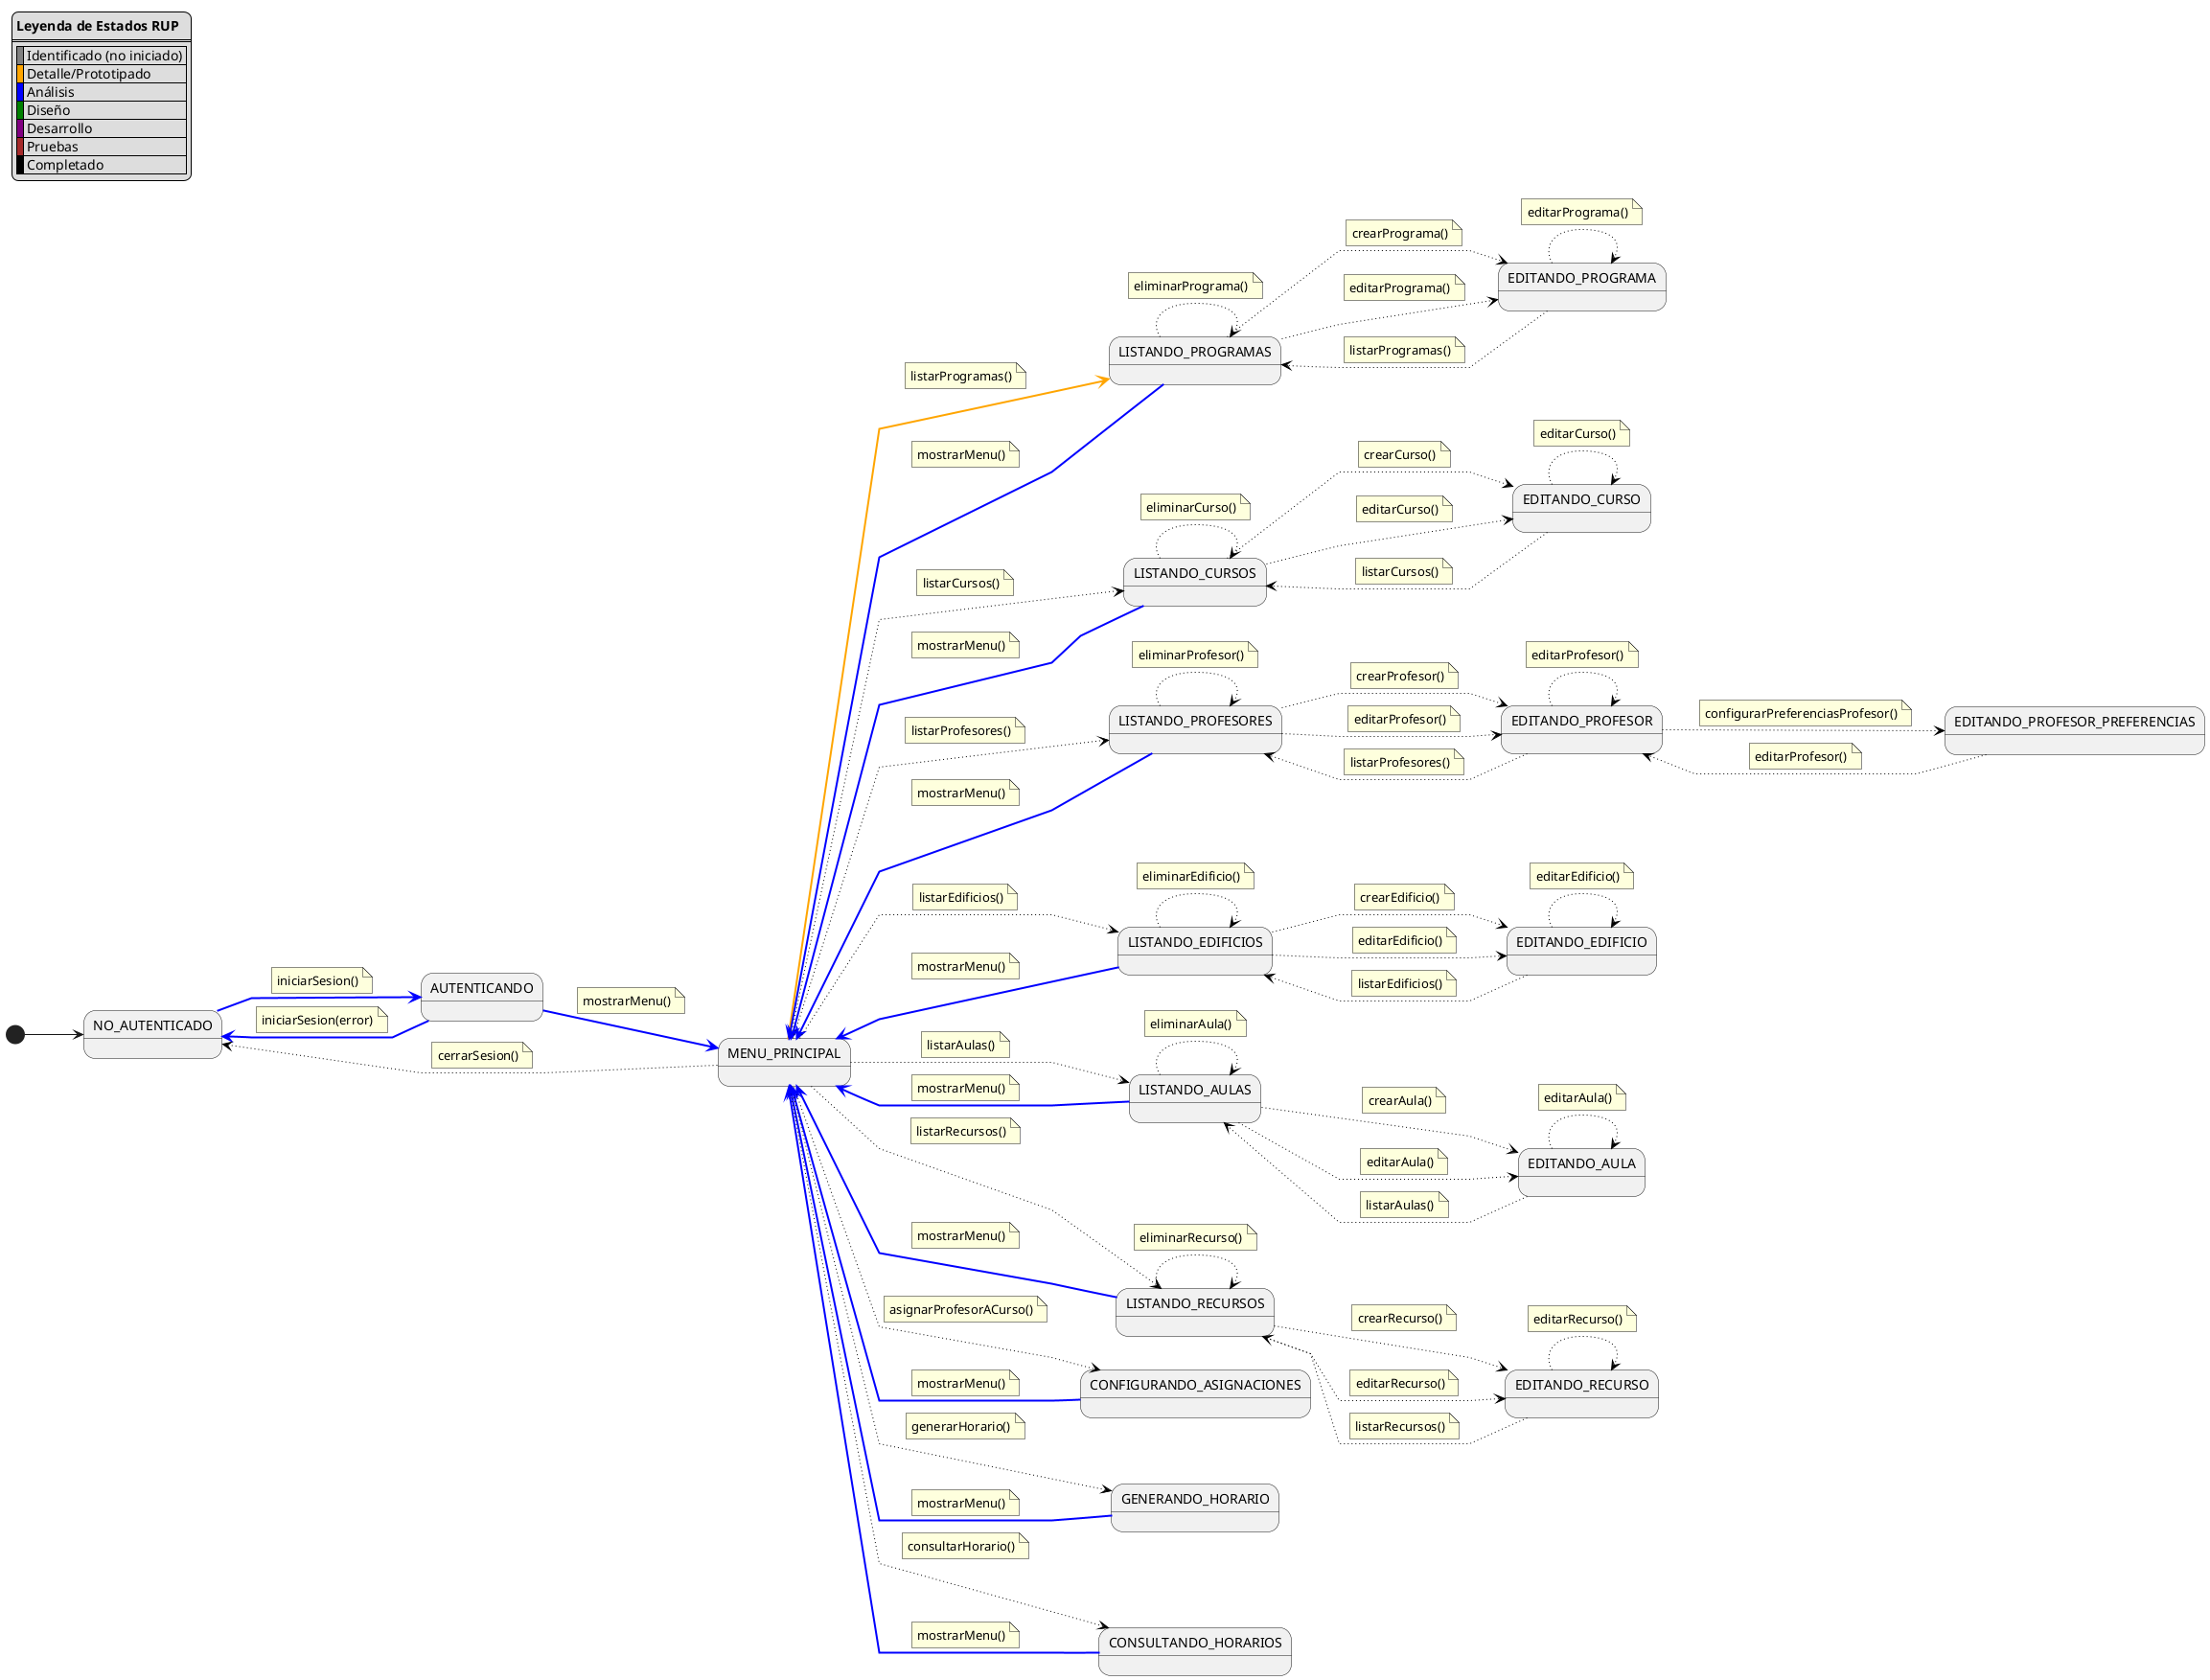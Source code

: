 @startuml diagrama-contexto-administrador

left to right direction
skinparam linetype polyline

legend top left
    **Leyenda de Estados RUP**
    ====
    |<#gray> | Identificado (no iniciado) |
    |<#orange>| Detalle/Prototipado |
    |<#blue>  | Análisis |
    |<#green> | Diseño |
    |<#purple>| Desarrollo |
    |<#brown> | Pruebas |
    |<#black> | Completado |
end legend

state "NO_AUTENTICADO" as NoAuth
state "AUTENTICANDO" as PreMenu
state "MENU_PRINCIPAL" as Menu

state "LISTANDO_PROGRAMAS" as ListProgramas
state "EDITANDO_PROGRAMA" as EditPrograma
state "LISTANDO_CURSOS" as ListCursos
state "EDITANDO_CURSO" as EditCurso
state "LISTANDO_PROFESORES" as ListProfesores
state "EDITANDO_PROFESOR" as EditProfesor
state "EDITANDO_PROFESOR_PREFERENCIAS" as EditProfesorPreferencias
state "LISTANDO_EDIFICIOS" as ListEdificios
state "EDITANDO_EDIFICIO" as EditEdificio
state "LISTANDO_AULAS" as ListAulas
state "EDITANDO_AULA" as EditAula
state "LISTANDO_RECURSOS" as ListRecursos
state "EDITANDO_RECURSO" as EditRecurso

state "CONFIGURANDO_ASIGNACIONES" as Asignaciones
state "GENERANDO_HORARIO" as Generacion
state "CONSULTANDO_HORARIOS" as Consulta

[*] --> NoAuth

PreMenu -[#blue,thickness=2]-> NoAuth
    note on link
        iniciarSesion(error)
    end note

NoAuth -[#blue,thickness=2]-> PreMenu
    note on link
        iniciarSesion()
    end note

PreMenu -[#blue,thickness=2]-> Menu
    note on link
        mostrarMenu()
    end note

Menu -[#black,dotted]-> NoAuth
    note on link
        cerrarSesion()
    end note

Menu -[#orange,thickness=2]-> ListProgramas
    note on link
        listarProgramas()
    end note

Menu -[#black,dotted]-> ListCursos
    note on link
        listarCursos()
    end note

Menu -[#black,dotted]-> ListProfesores
    note on link
        listarProfesores()
    end note

Menu -[#black,dotted]-> ListEdificios
    note on link
        listarEdificios()
    end note

Menu -[#black,dotted]-> ListAulas
    note on link
        listarAulas()
    end note

Menu -[#black,dotted]-> ListRecursos
    note on link
        listarRecursos()
    end note

Menu -[#black,dotted]-> Asignaciones
    note on link
        asignarProfesorACurso()
    end note

Menu -[#black,dotted]-> Generacion
    note on link
        generarHorario()
    end note

Menu -[#black,dotted]-> Consulta
    note on link
        consultarHorario()
    end note

ListProgramas -[#black,dotted]-> EditPrograma
    note on link
        crearPrograma()
    end note

ListProgramas -[#black,dotted]-> EditPrograma
    note on link
        editarPrograma()
    end note

ListProgramas -[#black,dotted]-> ListProgramas
    note on link
        eliminarPrograma()
    end note

EditPrograma -[#black,dotted]-> EditPrograma
    note on link
        editarPrograma()
    end note

EditPrograma -[#black,dotted]-> ListProgramas
    note on link
        listarProgramas()
    end note

ListCursos -[#black,dotted]-> EditCurso
    note on link
        crearCurso()
    end note

ListCursos -[#black,dotted]-> EditCurso
    note on link
        editarCurso()
    end note

ListCursos -[#black,dotted]-> ListCursos
    note on link
        eliminarCurso()
    end note

EditCurso -[#black,dotted]-> EditCurso
    note on link
        editarCurso()
    end note

EditCurso -[#black,dotted]-> ListCursos
    note on link
        listarCursos()
    end note

ListProfesores -[#black,dotted]-> EditProfesor
    note on link
        crearProfesor()
    end note

ListProfesores -[#black,dotted]-> EditProfesor
    note on link
        editarProfesor()
    end note

ListProfesores -[#black,dotted]-> ListProfesores
    note on link
        eliminarProfesor()
    end note

EditProfesor -[#black,dotted]-> EditProfesor
    note on link
        editarProfesor()
    end note

EditProfesor -[#black,dotted]-> EditProfesorPreferencias
    note on link
        configurarPreferenciasProfesor()
    end note

EditProfesorPreferencias -[#black,dotted]-> EditProfesor
    note on link
        editarProfesor()
    end note
    
EditProfesor -[#black,dotted]-> ListProfesores
    note on link
        listarProfesores()
    end note

ListEdificios -[#black,dotted]-> EditEdificio
    note on link
        crearEdificio()
    end note

ListEdificios -[#black,dotted]-> EditEdificio
    note on link
        editarEdificio()
    end note

ListEdificios -[#black,dotted]-> ListEdificios
    note on link
        eliminarEdificio()
    end note

EditEdificio -[#black,dotted]-> EditEdificio
    note on link
        editarEdificio()
    end note

EditEdificio -[#black,dotted]-> ListEdificios
    note on link
        listarEdificios()
    end note

ListAulas -[#black,dotted]-> EditAula
    note on link
        crearAula()
    end note

ListAulas -[#black,dotted]-> EditAula
    note on link
        editarAula()
    end note

ListAulas -[#black,dotted]-> ListAulas
    note on link
        eliminarAula()
    end note

EditAula -[#black,dotted]-> EditAula
    note on link
        editarAula()
    end note

EditAula -[#black,dotted]-> ListAulas
    note on link
        listarAulas()
    end note

ListRecursos -[#black,dotted]-> EditRecurso
    note on link
        crearRecurso()
    end note

ListRecursos -[#black,dotted]-> EditRecurso
    note on link
        editarRecurso()
    end note

ListRecursos -[#black,dotted]-> ListRecursos
    note on link
        eliminarRecurso()
    end note

EditRecurso -[#black,dotted]-> EditRecurso
    note on link
        editarRecurso()
    end note

EditRecurso -[#black,dotted]-> ListRecursos
    note on link
        listarRecursos()
    end note

ListProgramas -[#blue,thickness=2]-> Menu
    note on link
        mostrarMenu()
    end note

ListCursos -[#blue,thickness=2]-> Menu
    note on link
        mostrarMenu()
    end note

ListProfesores -[#blue,thickness=2]-> Menu
    note on link
        mostrarMenu()
    end note

ListEdificios -[#blue,thickness=2]-> Menu
    note on link
        mostrarMenu()
    end note

ListAulas -[#blue,thickness=2]-> Menu
    note on link
        mostrarMenu()
    end note

ListRecursos -[#blue,thickness=2]-> Menu
    note on link
        mostrarMenu()
    end note

Asignaciones -[#blue,thickness=2]-> Menu
    note on link
        mostrarMenu()
    end note

Generacion -[#blue,thickness=2]-> Menu
    note on link
        mostrarMenu()
    end note

Consulta -[#blue,thickness=2]-> Menu
    note on link
        mostrarMenu()
    end note

@enduml